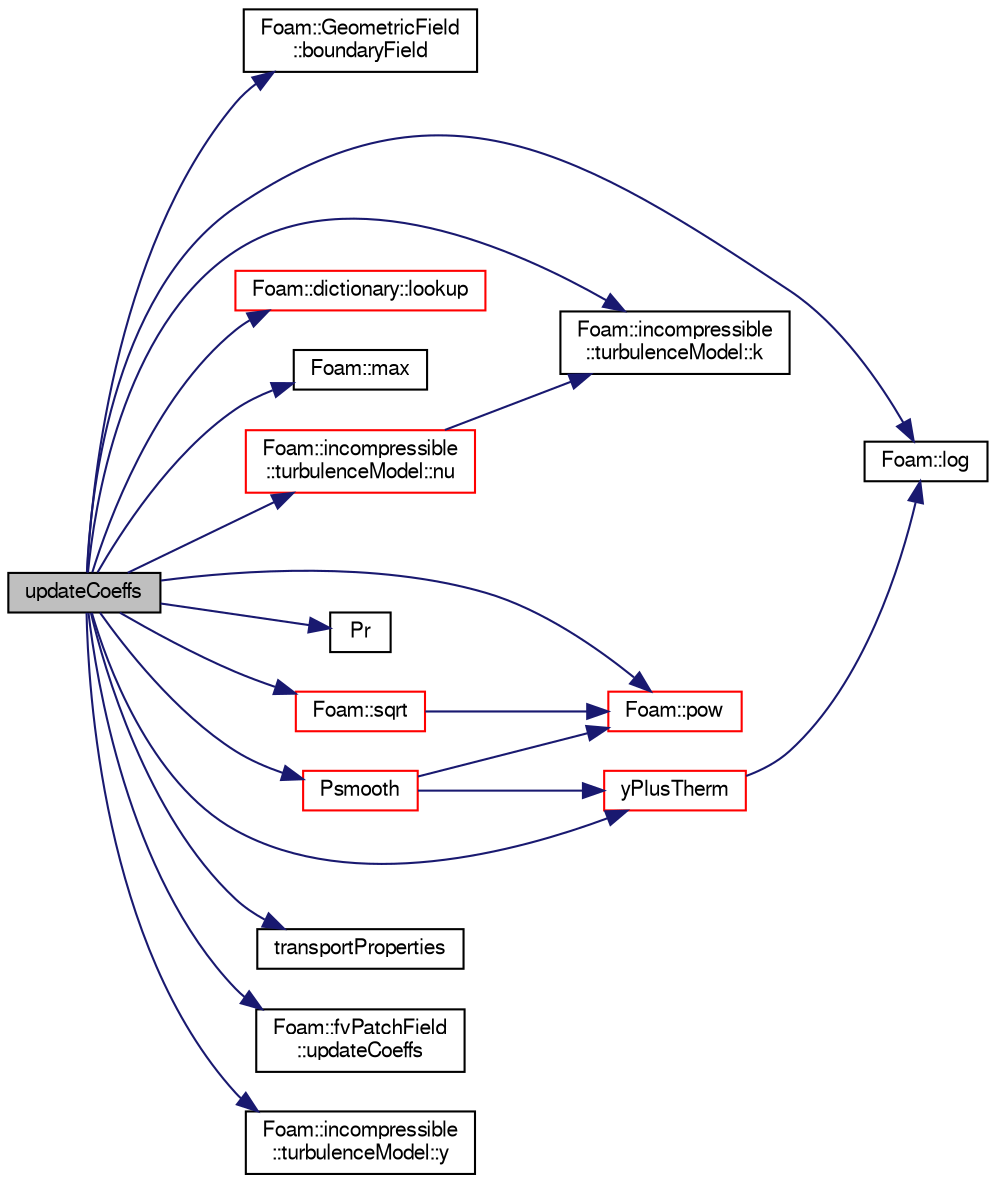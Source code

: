 digraph "updateCoeffs"
{
  bgcolor="transparent";
  edge [fontname="FreeSans",fontsize="10",labelfontname="FreeSans",labelfontsize="10"];
  node [fontname="FreeSans",fontsize="10",shape=record];
  rankdir="LR";
  Node919 [label="updateCoeffs",height=0.2,width=0.4,color="black", fillcolor="grey75", style="filled", fontcolor="black"];
  Node919 -> Node920 [color="midnightblue",fontsize="10",style="solid",fontname="FreeSans"];
  Node920 [label="Foam::GeometricField\l::boundaryField",height=0.2,width=0.4,color="black",URL="$a22434.html#a3c6c1a789b48ea0c5e8bff64f9c14f2d",tooltip="Return reference to GeometricBoundaryField. "];
  Node919 -> Node921 [color="midnightblue",fontsize="10",style="solid",fontname="FreeSans"];
  Node921 [label="Foam::incompressible\l::turbulenceModel::k",height=0.2,width=0.4,color="black",URL="$a31102.html#a513c40f9ed37e2baed10984c3c4c57a9",tooltip="Return the turbulence kinetic energy. "];
  Node919 -> Node922 [color="midnightblue",fontsize="10",style="solid",fontname="FreeSans"];
  Node922 [label="Foam::log",height=0.2,width=0.4,color="black",URL="$a21124.html#a6e89590da9859ad497977e08f110d4b5"];
  Node919 -> Node923 [color="midnightblue",fontsize="10",style="solid",fontname="FreeSans"];
  Node923 [label="Foam::dictionary::lookup",height=0.2,width=0.4,color="red",URL="$a26014.html#a6a0727fa523e48977e27348663def509",tooltip="Find and return an entry data stream. "];
  Node919 -> Node1068 [color="midnightblue",fontsize="10",style="solid",fontname="FreeSans"];
  Node1068 [label="Foam::max",height=0.2,width=0.4,color="black",URL="$a21124.html#ac993e906cf2774ae77e666bc24e81733"];
  Node919 -> Node1224 [color="midnightblue",fontsize="10",style="solid",fontname="FreeSans"];
  Node1224 [label="Foam::incompressible\l::turbulenceModel::nu",height=0.2,width=0.4,color="red",URL="$a31102.html#aa739f3daeda1884fecc84f2b36a24021",tooltip="Return the laminar viscosity. "];
  Node1224 -> Node921 [color="midnightblue",fontsize="10",style="solid",fontname="FreeSans"];
  Node919 -> Node1195 [color="midnightblue",fontsize="10",style="solid",fontname="FreeSans"];
  Node1195 [label="Foam::pow",height=0.2,width=0.4,color="red",URL="$a21124.html#a7500c8e9d27a442adc75e287de074c7c"];
  Node919 -> Node1283 [color="midnightblue",fontsize="10",style="solid",fontname="FreeSans"];
  Node1283 [label="Pr",height=0.2,width=0.4,color="black",URL="$a39152.html#a1db7a9e58e450e6ddc830a30f0674a02"];
  Node919 -> Node1284 [color="midnightblue",fontsize="10",style="solid",fontname="FreeSans"];
  Node1284 [label="Psmooth",height=0.2,width=0.4,color="red",URL="$a30950.html#aa2cd0fd71a8a64cec37c28fa850d0ecd",tooltip="`P&#39; function "];
  Node1284 -> Node1195 [color="midnightblue",fontsize="10",style="solid",fontname="FreeSans"];
  Node1284 -> Node1286 [color="midnightblue",fontsize="10",style="solid",fontname="FreeSans"];
  Node1286 [label="yPlusTherm",height=0.2,width=0.4,color="red",URL="$a30950.html#a9785c9a0d1e4a659334db330c7d640ca",tooltip="Calculate y+ at the edge of the thermal laminar sublayer. "];
  Node1286 -> Node922 [color="midnightblue",fontsize="10",style="solid",fontname="FreeSans"];
  Node919 -> Node1289 [color="midnightblue",fontsize="10",style="solid",fontname="FreeSans"];
  Node1289 [label="Foam::sqrt",height=0.2,width=0.4,color="red",URL="$a21124.html#a8616bd62eebf2342a80222fecb1bda71"];
  Node1289 -> Node1195 [color="midnightblue",fontsize="10",style="solid",fontname="FreeSans"];
  Node919 -> Node1290 [color="midnightblue",fontsize="10",style="solid",fontname="FreeSans"];
  Node1290 [label="transportProperties",height=0.2,width=0.4,color="black",URL="$a39050.html#a65fd81edd498429493340273242f1830"];
  Node919 -> Node1291 [color="midnightblue",fontsize="10",style="solid",fontname="FreeSans"];
  Node1291 [label="Foam::fvPatchField\l::updateCoeffs",height=0.2,width=0.4,color="black",URL="$a22354.html#a7e24eafac629d3733181cd942d4c902f",tooltip="Update the coefficients associated with the patch field. "];
  Node919 -> Node1292 [color="midnightblue",fontsize="10",style="solid",fontname="FreeSans"];
  Node1292 [label="Foam::incompressible\l::turbulenceModel::y",height=0.2,width=0.4,color="black",URL="$a31102.html#a152c527a6b3137685b03893a7a3a73eb",tooltip="Return the near wall distances. "];
  Node919 -> Node1286 [color="midnightblue",fontsize="10",style="solid",fontname="FreeSans"];
}
